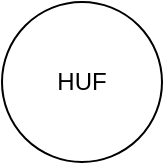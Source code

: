 <mxfile version="15.0.6" type="github"><diagram id="nmnhrSmsGpiOprIGrL6x" name="Page-1"><mxGraphModel dx="1038" dy="579" grid="1" gridSize="10" guides="1" tooltips="1" connect="1" arrows="1" fold="1" page="1" pageScale="1" pageWidth="850" pageHeight="1100" math="0" shadow="0"><root><mxCell id="0"/><mxCell id="1" parent="0"/><mxCell id="1ld7fuEmnaFdjQeyhAsB-2" value="HUF" style="ellipse;whiteSpace=wrap;html=1;aspect=fixed;" parent="1" vertex="1"><mxGeometry x="400" y="260" width="80" height="80" as="geometry"/></mxCell></root></mxGraphModel></diagram></mxfile>